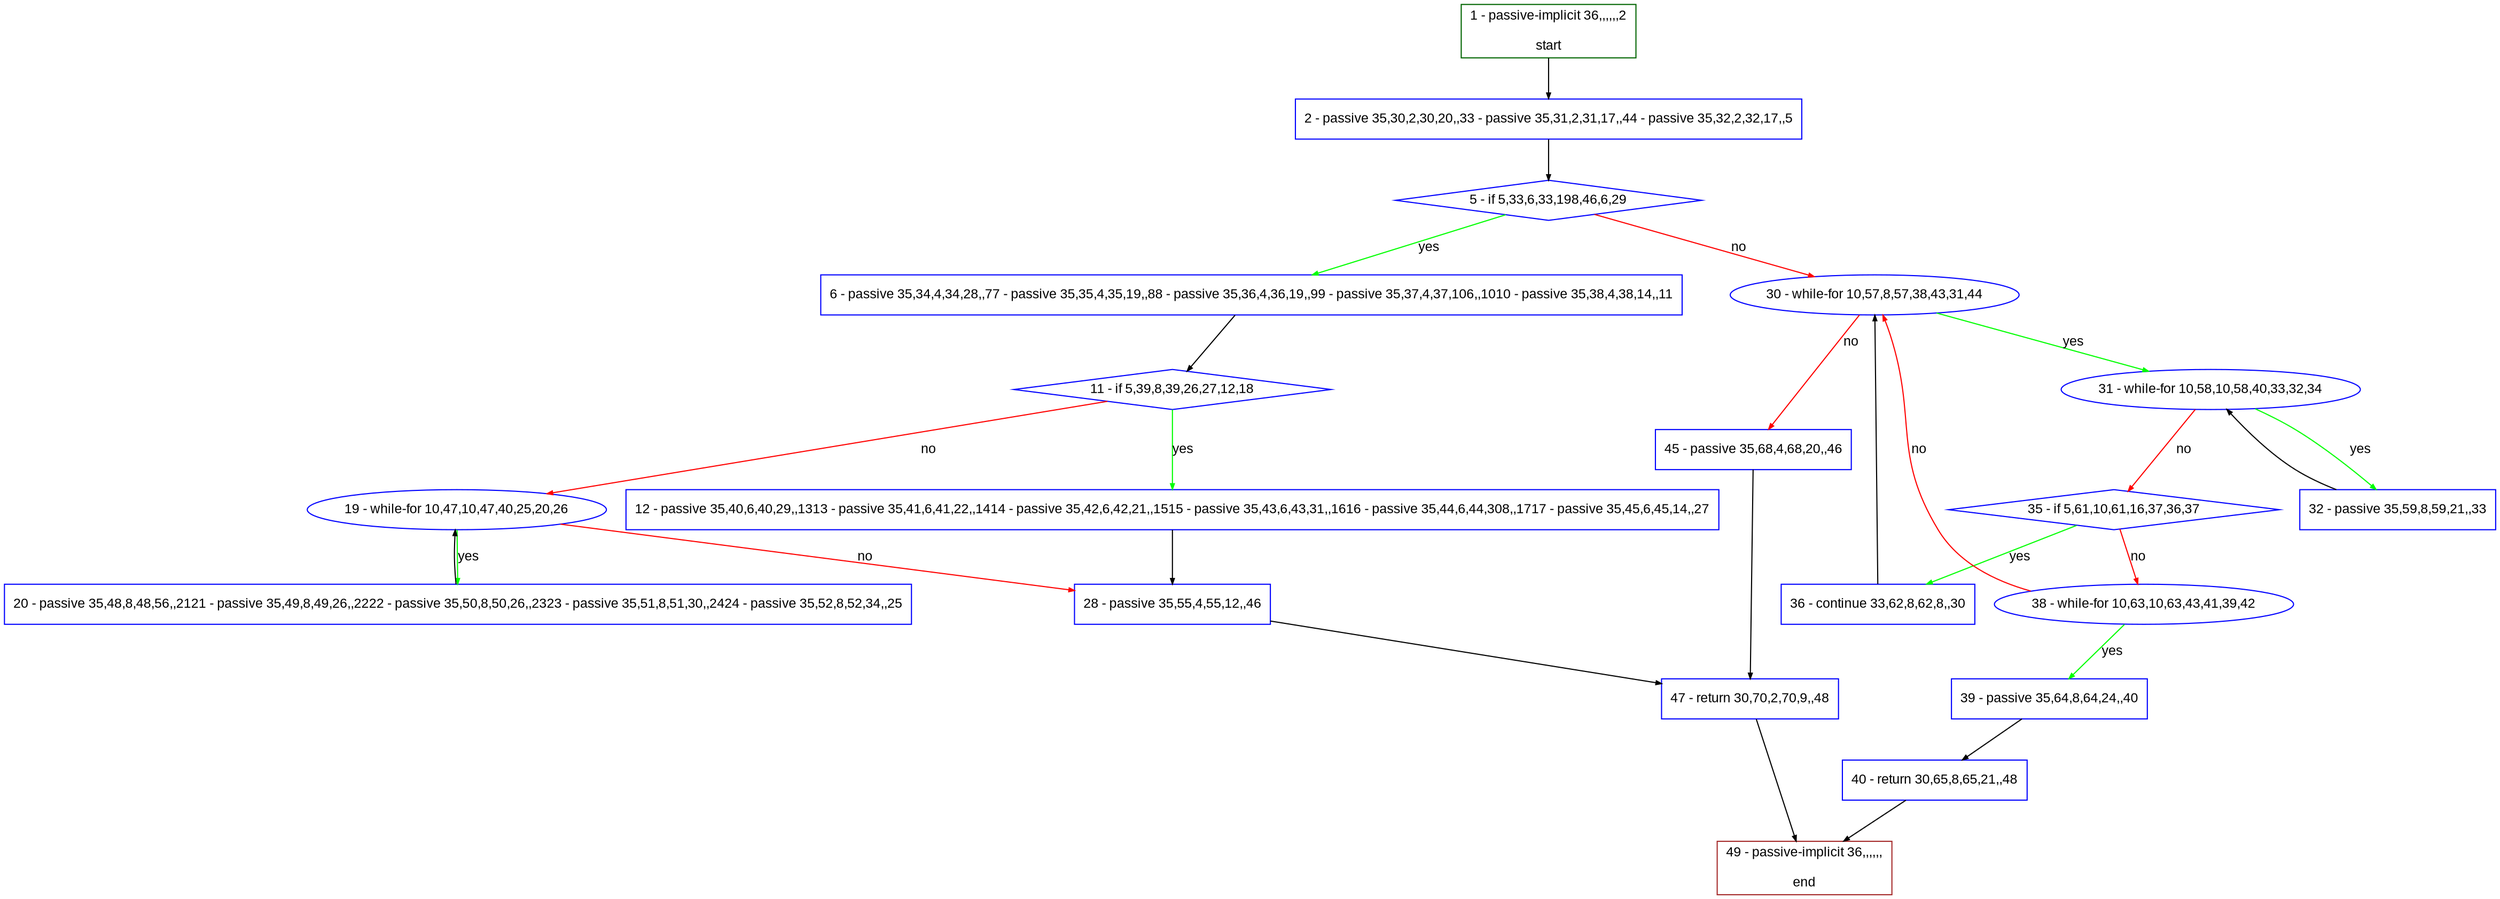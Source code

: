 digraph "" {
  graph [pack="true", label="", fontsize="12", packmode="clust", fontname="Arial", fillcolor="#FFFFCC", bgcolor="white", style="rounded,filled", compound="true"];
  node [node_initialized="no", label="", color="grey", fontsize="12", fillcolor="white", fontname="Arial", style="filled", shape="rectangle", compound="true", fixedsize="false"];
  edge [fontcolor="black", arrowhead="normal", arrowtail="none", arrowsize="0.5", ltail="", label="", color="black", fontsize="12", lhead="", fontname="Arial", dir="forward", compound="true"];
  __N1 [label="2 - passive 35,30,2,30,20,,33 - passive 35,31,2,31,17,,44 - passive 35,32,2,32,17,,5", color="#0000ff", fillcolor="#ffffff", style="filled", shape="box"];
  __N2 [label="1 - passive-implicit 36,,,,,,2\n\nstart", color="#006400", fillcolor="#ffffff", style="filled", shape="box"];
  __N3 [label="5 - if 5,33,6,33,198,46,6,29", color="#0000ff", fillcolor="#ffffff", style="filled", shape="diamond"];
  __N4 [label="6 - passive 35,34,4,34,28,,77 - passive 35,35,4,35,19,,88 - passive 35,36,4,36,19,,99 - passive 35,37,4,37,106,,1010 - passive 35,38,4,38,14,,11", color="#0000ff", fillcolor="#ffffff", style="filled", shape="box"];
  __N5 [label="30 - while-for 10,57,8,57,38,43,31,44", color="#0000ff", fillcolor="#ffffff", style="filled", shape="oval"];
  __N6 [label="11 - if 5,39,8,39,26,27,12,18", color="#0000ff", fillcolor="#ffffff", style="filled", shape="diamond"];
  __N7 [label="12 - passive 35,40,6,40,29,,1313 - passive 35,41,6,41,22,,1414 - passive 35,42,6,42,21,,1515 - passive 35,43,6,43,31,,1616 - passive 35,44,6,44,308,,1717 - passive 35,45,6,45,14,,27", color="#0000ff", fillcolor="#ffffff", style="filled", shape="box"];
  __N8 [label="19 - while-for 10,47,10,47,40,25,20,26", color="#0000ff", fillcolor="#ffffff", style="filled", shape="oval"];
  __N9 [label="28 - passive 35,55,4,55,12,,46", color="#0000ff", fillcolor="#ffffff", style="filled", shape="box"];
  __N10 [label="20 - passive 35,48,8,48,56,,2121 - passive 35,49,8,49,26,,2222 - passive 35,50,8,50,26,,2323 - passive 35,51,8,51,30,,2424 - passive 35,52,8,52,34,,25", color="#0000ff", fillcolor="#ffffff", style="filled", shape="box"];
  __N11 [label="47 - return 30,70,2,70,9,,48", color="#0000ff", fillcolor="#ffffff", style="filled", shape="box"];
  __N12 [label="31 - while-for 10,58,10,58,40,33,32,34", color="#0000ff", fillcolor="#ffffff", style="filled", shape="oval"];
  __N13 [label="45 - passive 35,68,4,68,20,,46", color="#0000ff", fillcolor="#ffffff", style="filled", shape="box"];
  __N14 [label="32 - passive 35,59,8,59,21,,33", color="#0000ff", fillcolor="#ffffff", style="filled", shape="box"];
  __N15 [label="35 - if 5,61,10,61,16,37,36,37", color="#0000ff", fillcolor="#ffffff", style="filled", shape="diamond"];
  __N16 [label="36 - continue 33,62,8,62,8,,30", color="#0000ff", fillcolor="#ffffff", style="filled", shape="box"];
  __N17 [label="38 - while-for 10,63,10,63,43,41,39,42", color="#0000ff", fillcolor="#ffffff", style="filled", shape="oval"];
  __N18 [label="39 - passive 35,64,8,64,24,,40", color="#0000ff", fillcolor="#ffffff", style="filled", shape="box"];
  __N19 [label="40 - return 30,65,8,65,21,,48", color="#0000ff", fillcolor="#ffffff", style="filled", shape="box"];
  __N20 [label="49 - passive-implicit 36,,,,,,\n\nend", color="#a52a2a", fillcolor="#ffffff", style="filled", shape="box"];
  __N2 -> __N1 [arrowhead="normal", arrowtail="none", color="#000000", label="", dir="forward"];
  __N1 -> __N3 [arrowhead="normal", arrowtail="none", color="#000000", label="", dir="forward"];
  __N3 -> __N4 [arrowhead="normal", arrowtail="none", color="#00ff00", label="yes", dir="forward"];
  __N3 -> __N5 [arrowhead="normal", arrowtail="none", color="#ff0000", label="no", dir="forward"];
  __N4 -> __N6 [arrowhead="normal", arrowtail="none", color="#000000", label="", dir="forward"];
  __N6 -> __N7 [arrowhead="normal", arrowtail="none", color="#00ff00", label="yes", dir="forward"];
  __N6 -> __N8 [arrowhead="normal", arrowtail="none", color="#ff0000", label="no", dir="forward"];
  __N7 -> __N9 [arrowhead="normal", arrowtail="none", color="#000000", label="", dir="forward"];
  __N8 -> __N10 [arrowhead="normal", arrowtail="none", color="#00ff00", label="yes", dir="forward"];
  __N10 -> __N8 [arrowhead="normal", arrowtail="none", color="#000000", label="", dir="forward"];
  __N8 -> __N9 [arrowhead="normal", arrowtail="none", color="#ff0000", label="no", dir="forward"];
  __N9 -> __N11 [arrowhead="normal", arrowtail="none", color="#000000", label="", dir="forward"];
  __N5 -> __N12 [arrowhead="normal", arrowtail="none", color="#00ff00", label="yes", dir="forward"];
  __N5 -> __N13 [arrowhead="normal", arrowtail="none", color="#ff0000", label="no", dir="forward"];
  __N12 -> __N14 [arrowhead="normal", arrowtail="none", color="#00ff00", label="yes", dir="forward"];
  __N14 -> __N12 [arrowhead="normal", arrowtail="none", color="#000000", label="", dir="forward"];
  __N12 -> __N15 [arrowhead="normal", arrowtail="none", color="#ff0000", label="no", dir="forward"];
  __N15 -> __N16 [arrowhead="normal", arrowtail="none", color="#00ff00", label="yes", dir="forward"];
  __N15 -> __N17 [arrowhead="normal", arrowtail="none", color="#ff0000", label="no", dir="forward"];
  __N16 -> __N5 [arrowhead="normal", arrowtail="none", color="#000000", label="", dir="forward"];
  __N17 -> __N5 [arrowhead="normal", arrowtail="none", color="#ff0000", label="no", dir="forward"];
  __N17 -> __N18 [arrowhead="normal", arrowtail="none", color="#00ff00", label="yes", dir="forward"];
  __N18 -> __N19 [arrowhead="normal", arrowtail="none", color="#000000", label="", dir="forward"];
  __N19 -> __N20 [arrowhead="normal", arrowtail="none", color="#000000", label="", dir="forward"];
  __N13 -> __N11 [arrowhead="normal", arrowtail="none", color="#000000", label="", dir="forward"];
  __N11 -> __N20 [arrowhead="normal", arrowtail="none", color="#000000", label="", dir="forward"];
}
